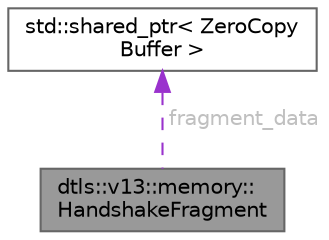 digraph "dtls::v13::memory::HandshakeFragment"
{
 // LATEX_PDF_SIZE
  bgcolor="transparent";
  edge [fontname=Helvetica,fontsize=10,labelfontname=Helvetica,labelfontsize=10];
  node [fontname=Helvetica,fontsize=10,shape=box,height=0.2,width=0.4];
  Node1 [id="Node000001",label="dtls::v13::memory::\lHandshakeFragment",height=0.2,width=0.4,color="gray40", fillcolor="grey60", style="filled", fontcolor="black",tooltip="Optimized Handshake Message Buffering for DTLS v1.3."];
  Node2 -> Node1 [id="edge1_Node000001_Node000002",dir="back",color="darkorchid3",style="dashed",tooltip=" ",label=" fragment_data",fontcolor="grey" ];
  Node2 [id="Node000002",label="std::shared_ptr\< ZeroCopy\lBuffer \>",height=0.2,width=0.4,color="gray40", fillcolor="white", style="filled",tooltip=" "];
}
